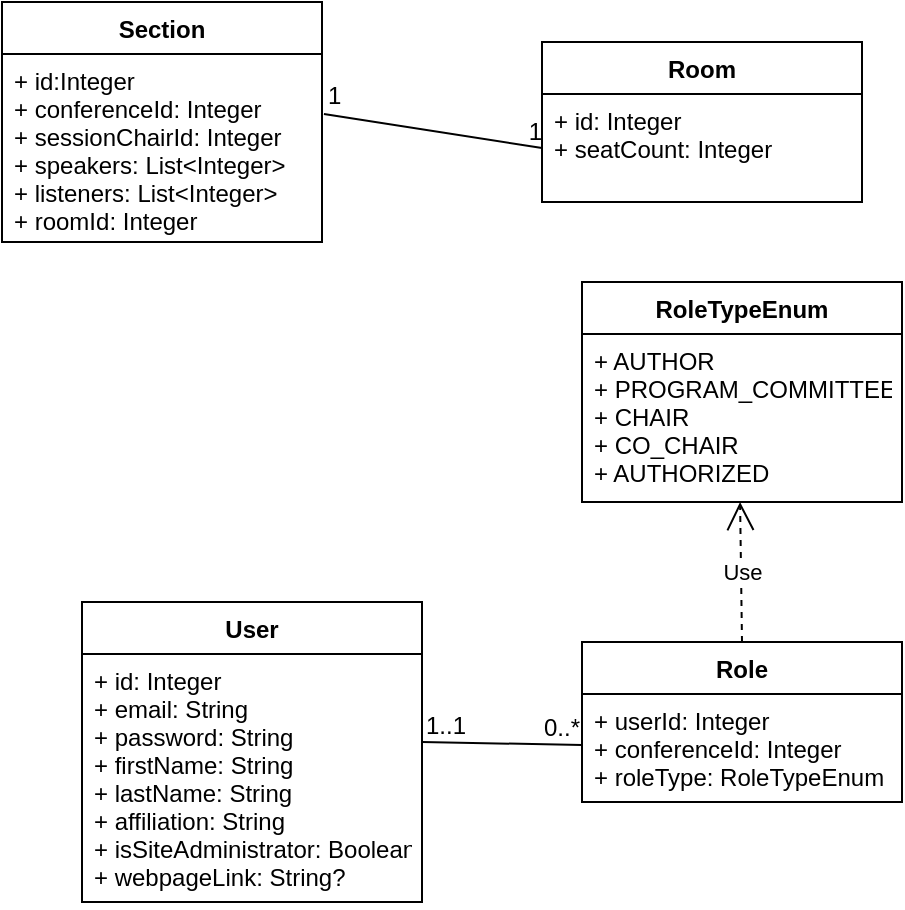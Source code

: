 <mxfile version="14.5.1" type="device"><diagram id="o9y9qjCCGtezgOuQqXGo" name="Page-1"><mxGraphModel dx="1662" dy="753" grid="1" gridSize="10" guides="1" tooltips="1" connect="1" arrows="1" fold="1" page="1" pageScale="1" pageWidth="850" pageHeight="1100" math="0" shadow="0"><root><mxCell id="0"/><mxCell id="1" parent="0"/><mxCell id="LQ5vZ_og5bAK-rbgYmQ7-1" value="User" style="swimlane;fontStyle=1;align=center;verticalAlign=top;childLayout=stackLayout;horizontal=1;startSize=26;horizontalStack=0;resizeParent=1;resizeParentMax=0;resizeLast=0;collapsible=1;marginBottom=0;" parent="1" vertex="1"><mxGeometry x="160" y="430" width="170" height="150" as="geometry"/></mxCell><mxCell id="LQ5vZ_og5bAK-rbgYmQ7-2" value="+ id: Integer&#xA;+ email: String&#xA;+ password: String&#xA;+ firstName: String&#xA;+ lastName: String&#xA;+ affiliation: String&#xA;+ isSiteAdministrator: Boolean&#xA;+ webpageLink: String?" style="text;strokeColor=none;fillColor=none;align=left;verticalAlign=top;spacingLeft=4;spacingRight=4;overflow=hidden;rotatable=0;points=[[0,0.5],[1,0.5]];portConstraint=eastwest;" parent="LQ5vZ_og5bAK-rbgYmQ7-1" vertex="1"><mxGeometry y="26" width="170" height="124" as="geometry"/></mxCell><mxCell id="LQ5vZ_og5bAK-rbgYmQ7-5" value="Role" style="swimlane;fontStyle=1;align=center;verticalAlign=top;childLayout=stackLayout;horizontal=1;startSize=26;horizontalStack=0;resizeParent=1;resizeParentMax=0;resizeLast=0;collapsible=1;marginBottom=0;" parent="1" vertex="1"><mxGeometry x="410" y="450" width="160" height="80" as="geometry"/></mxCell><mxCell id="LQ5vZ_og5bAK-rbgYmQ7-6" value="+ userId: Integer&#xA;+ conferenceId: Integer&#xA;+ roleType: RoleTypeEnum" style="text;strokeColor=none;fillColor=none;align=left;verticalAlign=top;spacingLeft=4;spacingRight=4;overflow=hidden;rotatable=0;points=[[0,0.5],[1,0.5]];portConstraint=eastwest;" parent="LQ5vZ_og5bAK-rbgYmQ7-5" vertex="1"><mxGeometry y="26" width="160" height="54" as="geometry"/></mxCell><mxCell id="LQ5vZ_og5bAK-rbgYmQ7-7" value="RoleTypeEnum" style="swimlane;fontStyle=1;align=center;verticalAlign=top;childLayout=stackLayout;horizontal=1;startSize=26;horizontalStack=0;resizeParent=1;resizeParentMax=0;resizeLast=0;collapsible=1;marginBottom=0;" parent="1" vertex="1"><mxGeometry x="410" y="270" width="160" height="110" as="geometry"/></mxCell><mxCell id="LQ5vZ_og5bAK-rbgYmQ7-8" value="+ AUTHOR&#xA;+ PROGRAM_COMMITTEE&#xA;+ CHAIR&#xA;+ CO_CHAIR&#xA;+ AUTHORIZED" style="text;strokeColor=none;fillColor=none;align=left;verticalAlign=top;spacingLeft=4;spacingRight=4;overflow=hidden;rotatable=0;points=[[0,0.5],[1,0.5]];portConstraint=eastwest;" parent="LQ5vZ_og5bAK-rbgYmQ7-7" vertex="1"><mxGeometry y="26" width="160" height="84" as="geometry"/></mxCell><mxCell id="LQ5vZ_og5bAK-rbgYmQ7-9" value="Use" style="endArrow=open;endSize=12;dashed=1;html=1;entryX=0.494;entryY=1;entryDx=0;entryDy=0;entryPerimeter=0;exitX=0.5;exitY=0;exitDx=0;exitDy=0;" parent="1" source="LQ5vZ_og5bAK-rbgYmQ7-5" target="LQ5vZ_og5bAK-rbgYmQ7-8" edge="1"><mxGeometry width="160" relative="1" as="geometry"><mxPoint x="630" y="410" as="sourcePoint"/><mxPoint x="790" y="410" as="targetPoint"/></mxGeometry></mxCell><mxCell id="LQ5vZ_og5bAK-rbgYmQ7-10" value="" style="endArrow=none;html=1;rounded=0;" parent="1" target="LQ5vZ_og5bAK-rbgYmQ7-6" edge="1"><mxGeometry relative="1" as="geometry"><mxPoint x="330" y="500" as="sourcePoint"/><mxPoint x="540" y="580" as="targetPoint"/></mxGeometry></mxCell><mxCell id="LQ5vZ_og5bAK-rbgYmQ7-11" value="1..1" style="resizable=0;html=1;align=left;verticalAlign=bottom;" parent="LQ5vZ_og5bAK-rbgYmQ7-10" connectable="0" vertex="1"><mxGeometry x="-1" relative="1" as="geometry"/></mxCell><mxCell id="LQ5vZ_og5bAK-rbgYmQ7-12" value="0..*" style="resizable=0;html=1;align=right;verticalAlign=bottom;" parent="LQ5vZ_og5bAK-rbgYmQ7-10" connectable="0" vertex="1"><mxGeometry x="1" relative="1" as="geometry"/></mxCell><mxCell id="Rfrt3rYn-_--cWDi9_6P-1" value="Section" style="swimlane;fontStyle=1;align=center;verticalAlign=top;childLayout=stackLayout;horizontal=1;startSize=26;horizontalStack=0;resizeParent=1;resizeParentMax=0;resizeLast=0;collapsible=1;marginBottom=0;" vertex="1" parent="1"><mxGeometry x="120" y="130" width="160" height="120" as="geometry"/></mxCell><mxCell id="Rfrt3rYn-_--cWDi9_6P-2" value="+ id:Integer&#xA;+ conferenceId: Integer&#xA;+ sessionChairId: Integer&#xA;+ speakers: List&lt;Integer&gt;&#xA;+ listeners: List&lt;Integer&gt;&#xA;+ roomId: Integer&#xA;" style="text;strokeColor=none;fillColor=none;align=left;verticalAlign=top;spacingLeft=4;spacingRight=4;overflow=hidden;rotatable=0;points=[[0,0.5],[1,0.5]];portConstraint=eastwest;" vertex="1" parent="Rfrt3rYn-_--cWDi9_6P-1"><mxGeometry y="26" width="160" height="94" as="geometry"/></mxCell><mxCell id="Rfrt3rYn-_--cWDi9_6P-3" value="Room" style="swimlane;fontStyle=1;align=center;verticalAlign=top;childLayout=stackLayout;horizontal=1;startSize=26;horizontalStack=0;resizeParent=1;resizeParentMax=0;resizeLast=0;collapsible=1;marginBottom=0;" vertex="1" parent="1"><mxGeometry x="390" y="150" width="160" height="80" as="geometry"/></mxCell><mxCell id="Rfrt3rYn-_--cWDi9_6P-4" value="+ id: Integer&#xA;+ seatCount: Integer&#xA;" style="text;strokeColor=none;fillColor=none;align=left;verticalAlign=top;spacingLeft=4;spacingRight=4;overflow=hidden;rotatable=0;points=[[0,0.5],[1,0.5]];portConstraint=eastwest;" vertex="1" parent="Rfrt3rYn-_--cWDi9_6P-3"><mxGeometry y="26" width="160" height="54" as="geometry"/></mxCell><mxCell id="Rfrt3rYn-_--cWDi9_6P-11" value="" style="endArrow=none;html=1;rounded=0;exitX=1.006;exitY=0.319;exitDx=0;exitDy=0;exitPerimeter=0;entryX=0;entryY=0.5;entryDx=0;entryDy=0;" edge="1" parent="1" source="Rfrt3rYn-_--cWDi9_6P-2" target="Rfrt3rYn-_--cWDi9_6P-4"><mxGeometry relative="1" as="geometry"><mxPoint x="290" y="189.25" as="sourcePoint"/><mxPoint x="370" y="190.75" as="targetPoint"/></mxGeometry></mxCell><mxCell id="Rfrt3rYn-_--cWDi9_6P-12" value="1" style="resizable=0;html=1;align=left;verticalAlign=bottom;" connectable="0" vertex="1" parent="Rfrt3rYn-_--cWDi9_6P-11"><mxGeometry x="-1" relative="1" as="geometry"/></mxCell><mxCell id="Rfrt3rYn-_--cWDi9_6P-13" value="1" style="resizable=0;html=1;align=right;verticalAlign=bottom;" connectable="0" vertex="1" parent="Rfrt3rYn-_--cWDi9_6P-11"><mxGeometry x="1" relative="1" as="geometry"/></mxCell></root></mxGraphModel></diagram></mxfile>
